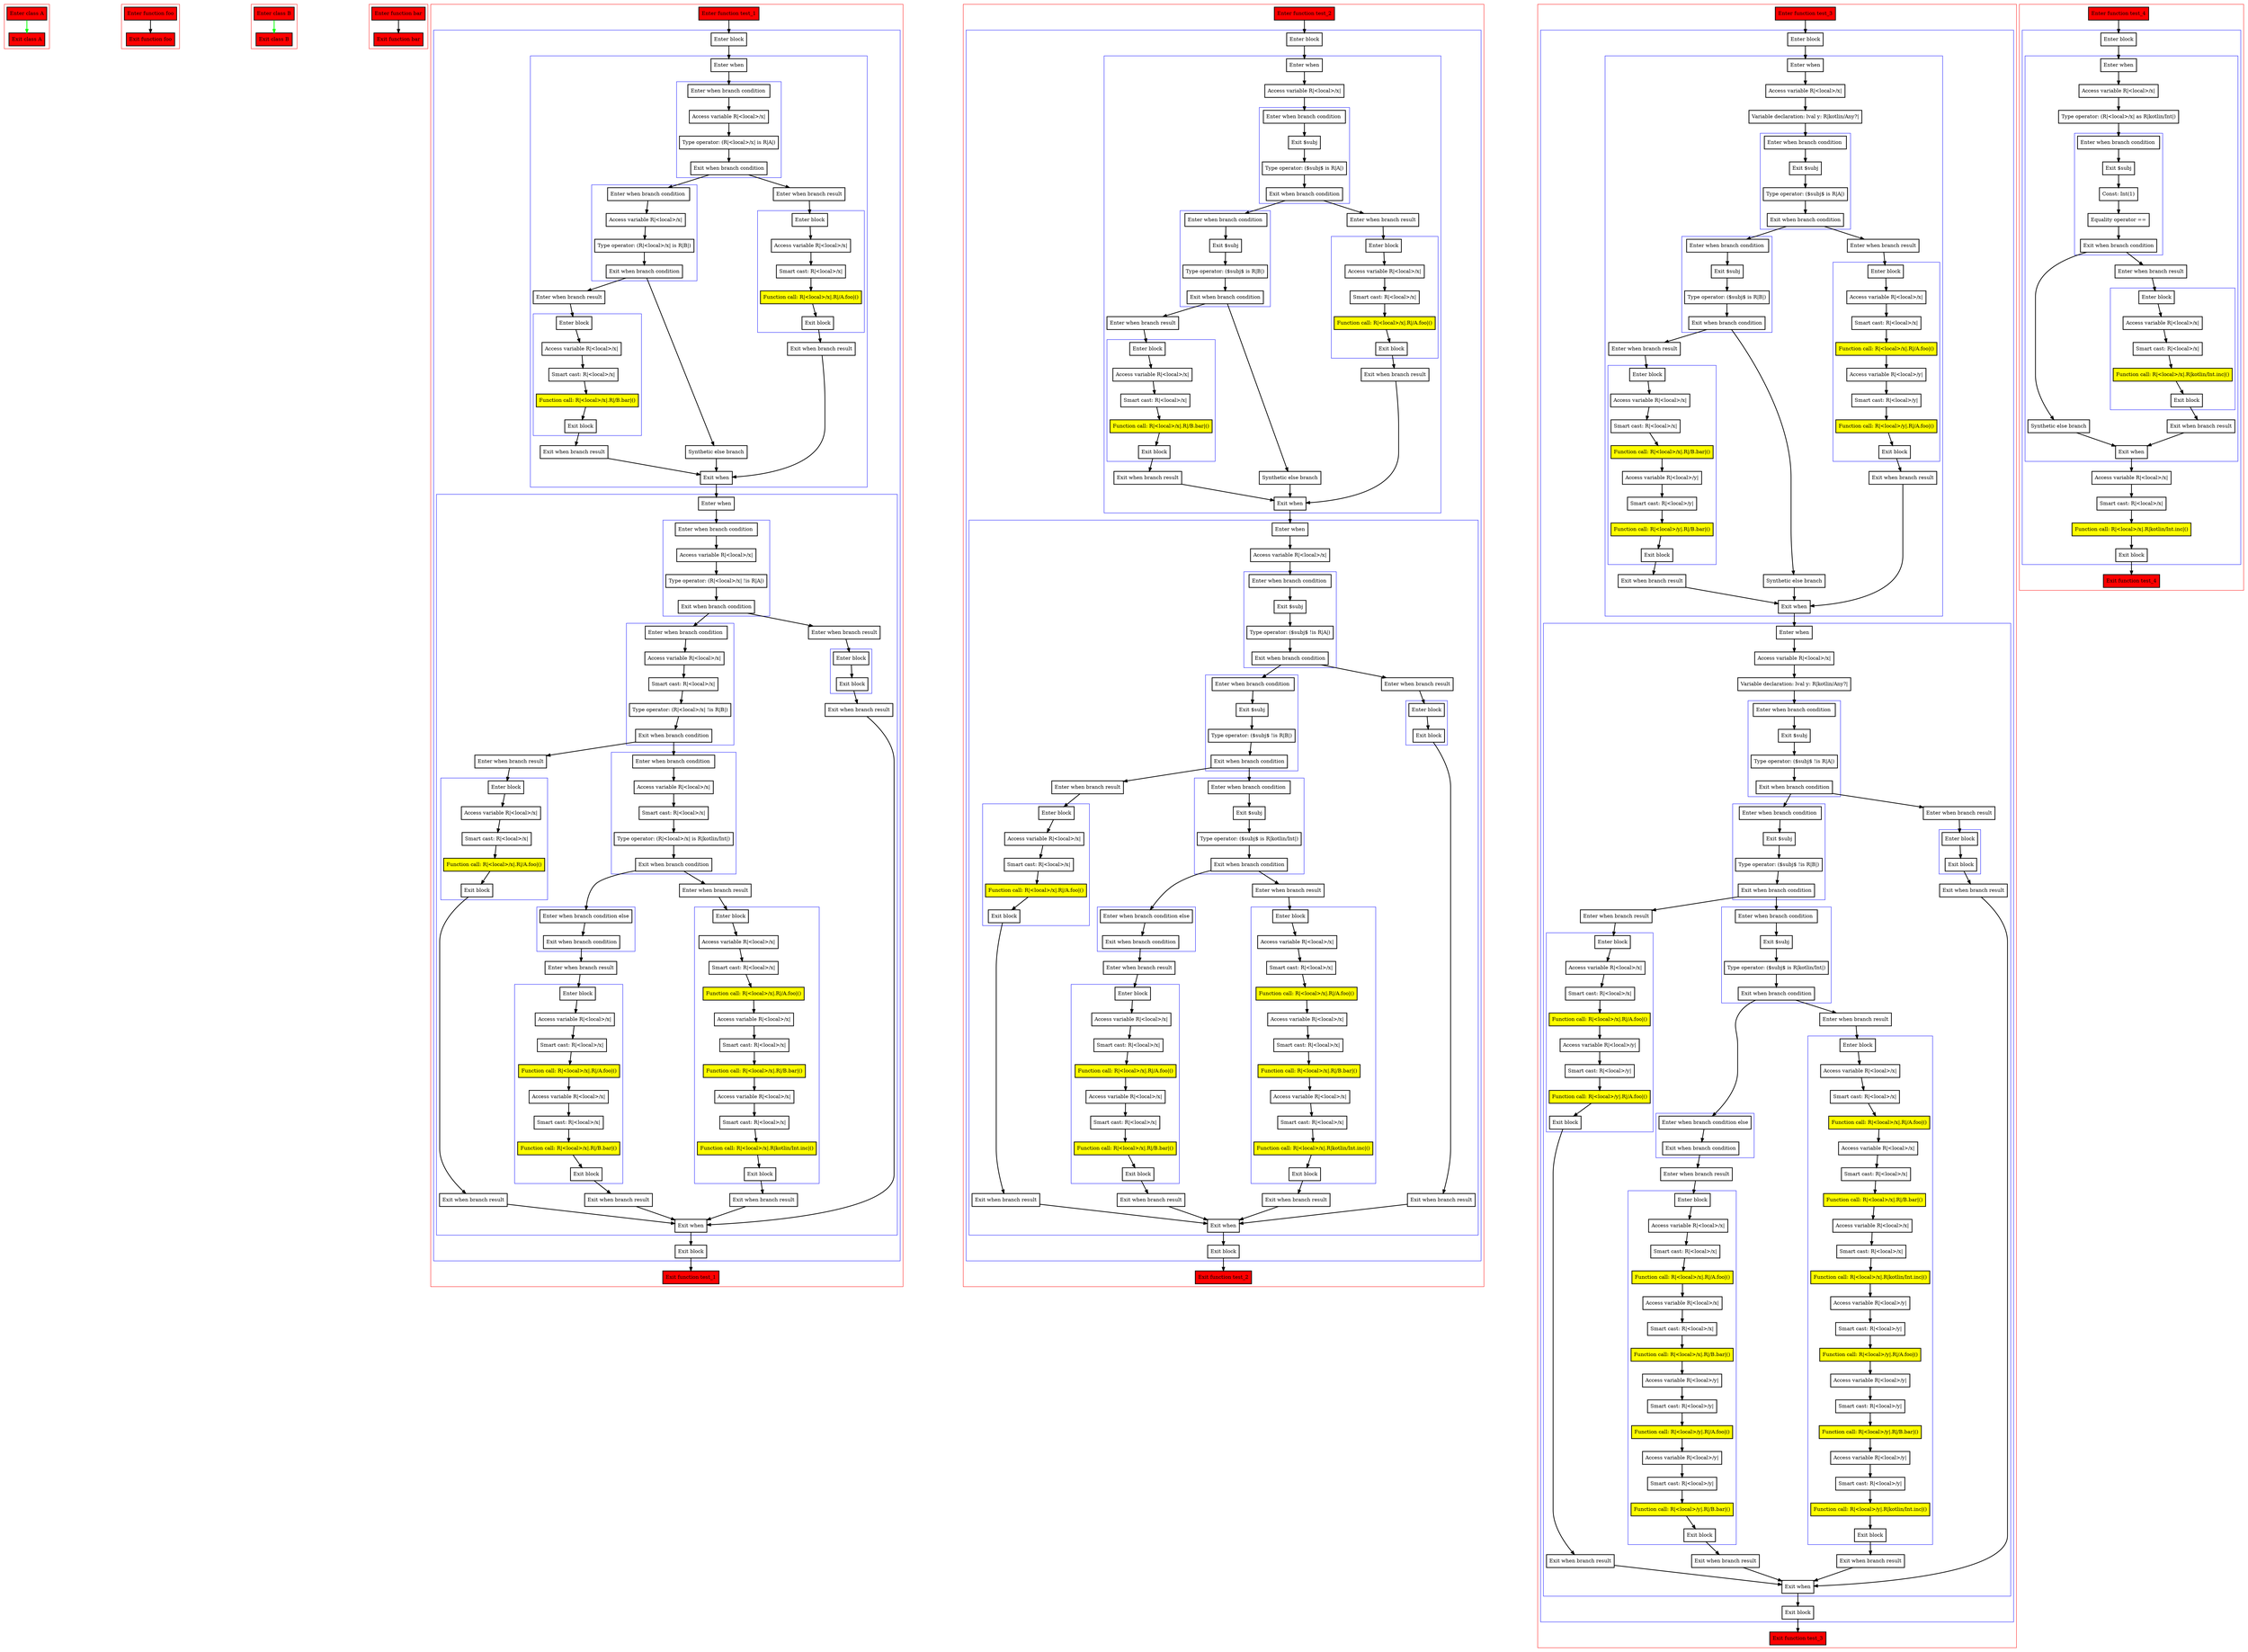 digraph when_kt {
    graph [nodesep=3]
    node [shape=box penwidth=2]
    edge [penwidth=2]

    subgraph cluster_0 {
        color=red
        0 [label="Enter class A" style="filled" fillcolor=red];
        1 [label="Exit class A" style="filled" fillcolor=red];
    }
    0 -> {1} [color=green];

    subgraph cluster_1 {
        color=red
        2 [label="Enter function foo" style="filled" fillcolor=red];
        3 [label="Exit function foo" style="filled" fillcolor=red];
    }
    2 -> {3};

    subgraph cluster_2 {
        color=red
        4 [label="Enter class B" style="filled" fillcolor=red];
        5 [label="Exit class B" style="filled" fillcolor=red];
    }
    4 -> {5} [color=green];

    subgraph cluster_3 {
        color=red
        6 [label="Enter function bar" style="filled" fillcolor=red];
        7 [label="Exit function bar" style="filled" fillcolor=red];
    }
    6 -> {7};

    subgraph cluster_4 {
        color=red
        8 [label="Enter function test_1" style="filled" fillcolor=red];
        subgraph cluster_5 {
            color=blue
            9 [label="Enter block"];
            subgraph cluster_6 {
                color=blue
                10 [label="Enter when"];
                subgraph cluster_7 {
                    color=blue
                    11 [label="Enter when branch condition "];
                    12 [label="Access variable R|<local>/x|"];
                    13 [label="Type operator: (R|<local>/x| is R|A|)"];
                    14 [label="Exit when branch condition"];
                }
                subgraph cluster_8 {
                    color=blue
                    15 [label="Enter when branch condition "];
                    16 [label="Access variable R|<local>/x|"];
                    17 [label="Type operator: (R|<local>/x| is R|B|)"];
                    18 [label="Exit when branch condition"];
                }
                19 [label="Synthetic else branch"];
                20 [label="Enter when branch result"];
                subgraph cluster_9 {
                    color=blue
                    21 [label="Enter block"];
                    22 [label="Access variable R|<local>/x|"];
                    23 [label="Smart cast: R|<local>/x|"];
                    24 [label="Function call: R|<local>/x|.R|/B.bar|()" style="filled" fillcolor=yellow];
                    25 [label="Exit block"];
                }
                26 [label="Exit when branch result"];
                27 [label="Enter when branch result"];
                subgraph cluster_10 {
                    color=blue
                    28 [label="Enter block"];
                    29 [label="Access variable R|<local>/x|"];
                    30 [label="Smart cast: R|<local>/x|"];
                    31 [label="Function call: R|<local>/x|.R|/A.foo|()" style="filled" fillcolor=yellow];
                    32 [label="Exit block"];
                }
                33 [label="Exit when branch result"];
                34 [label="Exit when"];
            }
            subgraph cluster_11 {
                color=blue
                35 [label="Enter when"];
                subgraph cluster_12 {
                    color=blue
                    36 [label="Enter when branch condition "];
                    37 [label="Access variable R|<local>/x|"];
                    38 [label="Type operator: (R|<local>/x| !is R|A|)"];
                    39 [label="Exit when branch condition"];
                }
                subgraph cluster_13 {
                    color=blue
                    40 [label="Enter when branch condition "];
                    41 [label="Access variable R|<local>/x|"];
                    42 [label="Smart cast: R|<local>/x|"];
                    43 [label="Type operator: (R|<local>/x| !is R|B|)"];
                    44 [label="Exit when branch condition"];
                }
                subgraph cluster_14 {
                    color=blue
                    45 [label="Enter when branch condition "];
                    46 [label="Access variable R|<local>/x|"];
                    47 [label="Smart cast: R|<local>/x|"];
                    48 [label="Type operator: (R|<local>/x| is R|kotlin/Int|)"];
                    49 [label="Exit when branch condition"];
                }
                subgraph cluster_15 {
                    color=blue
                    50 [label="Enter when branch condition else"];
                    51 [label="Exit when branch condition"];
                }
                52 [label="Enter when branch result"];
                subgraph cluster_16 {
                    color=blue
                    53 [label="Enter block"];
                    54 [label="Access variable R|<local>/x|"];
                    55 [label="Smart cast: R|<local>/x|"];
                    56 [label="Function call: R|<local>/x|.R|/A.foo|()" style="filled" fillcolor=yellow];
                    57 [label="Access variable R|<local>/x|"];
                    58 [label="Smart cast: R|<local>/x|"];
                    59 [label="Function call: R|<local>/x|.R|/B.bar|()" style="filled" fillcolor=yellow];
                    60 [label="Exit block"];
                }
                61 [label="Exit when branch result"];
                62 [label="Enter when branch result"];
                subgraph cluster_17 {
                    color=blue
                    63 [label="Enter block"];
                    64 [label="Access variable R|<local>/x|"];
                    65 [label="Smart cast: R|<local>/x|"];
                    66 [label="Function call: R|<local>/x|.R|/A.foo|()" style="filled" fillcolor=yellow];
                    67 [label="Access variable R|<local>/x|"];
                    68 [label="Smart cast: R|<local>/x|"];
                    69 [label="Function call: R|<local>/x|.R|/B.bar|()" style="filled" fillcolor=yellow];
                    70 [label="Access variable R|<local>/x|"];
                    71 [label="Smart cast: R|<local>/x|"];
                    72 [label="Function call: R|<local>/x|.R|kotlin/Int.inc|()" style="filled" fillcolor=yellow];
                    73 [label="Exit block"];
                }
                74 [label="Exit when branch result"];
                75 [label="Enter when branch result"];
                subgraph cluster_18 {
                    color=blue
                    76 [label="Enter block"];
                    77 [label="Access variable R|<local>/x|"];
                    78 [label="Smart cast: R|<local>/x|"];
                    79 [label="Function call: R|<local>/x|.R|/A.foo|()" style="filled" fillcolor=yellow];
                    80 [label="Exit block"];
                }
                81 [label="Exit when branch result"];
                82 [label="Enter when branch result"];
                subgraph cluster_19 {
                    color=blue
                    83 [label="Enter block"];
                    84 [label="Exit block"];
                }
                85 [label="Exit when branch result"];
                86 [label="Exit when"];
            }
            87 [label="Exit block"];
        }
        88 [label="Exit function test_1" style="filled" fillcolor=red];
    }
    8 -> {9};
    9 -> {10};
    10 -> {11};
    11 -> {12};
    12 -> {13};
    13 -> {14};
    14 -> {15 27};
    15 -> {16};
    16 -> {17};
    17 -> {18};
    18 -> {19 20};
    19 -> {34};
    20 -> {21};
    21 -> {22};
    22 -> {23};
    23 -> {24};
    24 -> {25};
    25 -> {26};
    26 -> {34};
    27 -> {28};
    28 -> {29};
    29 -> {30};
    30 -> {31};
    31 -> {32};
    32 -> {33};
    33 -> {34};
    34 -> {35};
    35 -> {36};
    36 -> {37};
    37 -> {38};
    38 -> {39};
    39 -> {40 82};
    40 -> {41};
    41 -> {42};
    42 -> {43};
    43 -> {44};
    44 -> {45 75};
    45 -> {46};
    46 -> {47};
    47 -> {48};
    48 -> {49};
    49 -> {50 62};
    50 -> {51};
    51 -> {52};
    52 -> {53};
    53 -> {54};
    54 -> {55};
    55 -> {56};
    56 -> {57};
    57 -> {58};
    58 -> {59};
    59 -> {60};
    60 -> {61};
    61 -> {86};
    62 -> {63};
    63 -> {64};
    64 -> {65};
    65 -> {66};
    66 -> {67};
    67 -> {68};
    68 -> {69};
    69 -> {70};
    70 -> {71};
    71 -> {72};
    72 -> {73};
    73 -> {74};
    74 -> {86};
    75 -> {76};
    76 -> {77};
    77 -> {78};
    78 -> {79};
    79 -> {80};
    80 -> {81};
    81 -> {86};
    82 -> {83};
    83 -> {84};
    84 -> {85};
    85 -> {86};
    86 -> {87};
    87 -> {88};

    subgraph cluster_20 {
        color=red
        89 [label="Enter function test_2" style="filled" fillcolor=red];
        subgraph cluster_21 {
            color=blue
            90 [label="Enter block"];
            subgraph cluster_22 {
                color=blue
                91 [label="Enter when"];
                92 [label="Access variable R|<local>/x|"];
                subgraph cluster_23 {
                    color=blue
                    93 [label="Enter when branch condition "];
                    94 [label="Exit $subj"];
                    95 [label="Type operator: ($subj$ is R|A|)"];
                    96 [label="Exit when branch condition"];
                }
                subgraph cluster_24 {
                    color=blue
                    97 [label="Enter when branch condition "];
                    98 [label="Exit $subj"];
                    99 [label="Type operator: ($subj$ is R|B|)"];
                    100 [label="Exit when branch condition"];
                }
                101 [label="Synthetic else branch"];
                102 [label="Enter when branch result"];
                subgraph cluster_25 {
                    color=blue
                    103 [label="Enter block"];
                    104 [label="Access variable R|<local>/x|"];
                    105 [label="Smart cast: R|<local>/x|"];
                    106 [label="Function call: R|<local>/x|.R|/B.bar|()" style="filled" fillcolor=yellow];
                    107 [label="Exit block"];
                }
                108 [label="Exit when branch result"];
                109 [label="Enter when branch result"];
                subgraph cluster_26 {
                    color=blue
                    110 [label="Enter block"];
                    111 [label="Access variable R|<local>/x|"];
                    112 [label="Smart cast: R|<local>/x|"];
                    113 [label="Function call: R|<local>/x|.R|/A.foo|()" style="filled" fillcolor=yellow];
                    114 [label="Exit block"];
                }
                115 [label="Exit when branch result"];
                116 [label="Exit when"];
            }
            subgraph cluster_27 {
                color=blue
                117 [label="Enter when"];
                118 [label="Access variable R|<local>/x|"];
                subgraph cluster_28 {
                    color=blue
                    119 [label="Enter when branch condition "];
                    120 [label="Exit $subj"];
                    121 [label="Type operator: ($subj$ !is R|A|)"];
                    122 [label="Exit when branch condition"];
                }
                subgraph cluster_29 {
                    color=blue
                    123 [label="Enter when branch condition "];
                    124 [label="Exit $subj"];
                    125 [label="Type operator: ($subj$ !is R|B|)"];
                    126 [label="Exit when branch condition"];
                }
                subgraph cluster_30 {
                    color=blue
                    127 [label="Enter when branch condition "];
                    128 [label="Exit $subj"];
                    129 [label="Type operator: ($subj$ is R|kotlin/Int|)"];
                    130 [label="Exit when branch condition"];
                }
                subgraph cluster_31 {
                    color=blue
                    131 [label="Enter when branch condition else"];
                    132 [label="Exit when branch condition"];
                }
                133 [label="Enter when branch result"];
                subgraph cluster_32 {
                    color=blue
                    134 [label="Enter block"];
                    135 [label="Access variable R|<local>/x|"];
                    136 [label="Smart cast: R|<local>/x|"];
                    137 [label="Function call: R|<local>/x|.R|/A.foo|()" style="filled" fillcolor=yellow];
                    138 [label="Access variable R|<local>/x|"];
                    139 [label="Smart cast: R|<local>/x|"];
                    140 [label="Function call: R|<local>/x|.R|/B.bar|()" style="filled" fillcolor=yellow];
                    141 [label="Exit block"];
                }
                142 [label="Exit when branch result"];
                143 [label="Enter when branch result"];
                subgraph cluster_33 {
                    color=blue
                    144 [label="Enter block"];
                    145 [label="Access variable R|<local>/x|"];
                    146 [label="Smart cast: R|<local>/x|"];
                    147 [label="Function call: R|<local>/x|.R|/A.foo|()" style="filled" fillcolor=yellow];
                    148 [label="Access variable R|<local>/x|"];
                    149 [label="Smart cast: R|<local>/x|"];
                    150 [label="Function call: R|<local>/x|.R|/B.bar|()" style="filled" fillcolor=yellow];
                    151 [label="Access variable R|<local>/x|"];
                    152 [label="Smart cast: R|<local>/x|"];
                    153 [label="Function call: R|<local>/x|.R|kotlin/Int.inc|()" style="filled" fillcolor=yellow];
                    154 [label="Exit block"];
                }
                155 [label="Exit when branch result"];
                156 [label="Enter when branch result"];
                subgraph cluster_34 {
                    color=blue
                    157 [label="Enter block"];
                    158 [label="Access variable R|<local>/x|"];
                    159 [label="Smart cast: R|<local>/x|"];
                    160 [label="Function call: R|<local>/x|.R|/A.foo|()" style="filled" fillcolor=yellow];
                    161 [label="Exit block"];
                }
                162 [label="Exit when branch result"];
                163 [label="Enter when branch result"];
                subgraph cluster_35 {
                    color=blue
                    164 [label="Enter block"];
                    165 [label="Exit block"];
                }
                166 [label="Exit when branch result"];
                167 [label="Exit when"];
            }
            168 [label="Exit block"];
        }
        169 [label="Exit function test_2" style="filled" fillcolor=red];
    }
    89 -> {90};
    90 -> {91};
    91 -> {92};
    92 -> {93};
    93 -> {94};
    94 -> {95};
    95 -> {96};
    96 -> {97 109};
    97 -> {98};
    98 -> {99};
    99 -> {100};
    100 -> {101 102};
    101 -> {116};
    102 -> {103};
    103 -> {104};
    104 -> {105};
    105 -> {106};
    106 -> {107};
    107 -> {108};
    108 -> {116};
    109 -> {110};
    110 -> {111};
    111 -> {112};
    112 -> {113};
    113 -> {114};
    114 -> {115};
    115 -> {116};
    116 -> {117};
    117 -> {118};
    118 -> {119};
    119 -> {120};
    120 -> {121};
    121 -> {122};
    122 -> {123 163};
    123 -> {124};
    124 -> {125};
    125 -> {126};
    126 -> {127 156};
    127 -> {128};
    128 -> {129};
    129 -> {130};
    130 -> {131 143};
    131 -> {132};
    132 -> {133};
    133 -> {134};
    134 -> {135};
    135 -> {136};
    136 -> {137};
    137 -> {138};
    138 -> {139};
    139 -> {140};
    140 -> {141};
    141 -> {142};
    142 -> {167};
    143 -> {144};
    144 -> {145};
    145 -> {146};
    146 -> {147};
    147 -> {148};
    148 -> {149};
    149 -> {150};
    150 -> {151};
    151 -> {152};
    152 -> {153};
    153 -> {154};
    154 -> {155};
    155 -> {167};
    156 -> {157};
    157 -> {158};
    158 -> {159};
    159 -> {160};
    160 -> {161};
    161 -> {162};
    162 -> {167};
    163 -> {164};
    164 -> {165};
    165 -> {166};
    166 -> {167};
    167 -> {168};
    168 -> {169};

    subgraph cluster_36 {
        color=red
        170 [label="Enter function test_3" style="filled" fillcolor=red];
        subgraph cluster_37 {
            color=blue
            171 [label="Enter block"];
            subgraph cluster_38 {
                color=blue
                172 [label="Enter when"];
                173 [label="Access variable R|<local>/x|"];
                174 [label="Variable declaration: lval y: R|kotlin/Any?|"];
                subgraph cluster_39 {
                    color=blue
                    175 [label="Enter when branch condition "];
                    176 [label="Exit $subj"];
                    177 [label="Type operator: ($subj$ is R|A|)"];
                    178 [label="Exit when branch condition"];
                }
                subgraph cluster_40 {
                    color=blue
                    179 [label="Enter when branch condition "];
                    180 [label="Exit $subj"];
                    181 [label="Type operator: ($subj$ is R|B|)"];
                    182 [label="Exit when branch condition"];
                }
                183 [label="Synthetic else branch"];
                184 [label="Enter when branch result"];
                subgraph cluster_41 {
                    color=blue
                    185 [label="Enter block"];
                    186 [label="Access variable R|<local>/x|"];
                    187 [label="Smart cast: R|<local>/x|"];
                    188 [label="Function call: R|<local>/x|.R|/B.bar|()" style="filled" fillcolor=yellow];
                    189 [label="Access variable R|<local>/y|"];
                    190 [label="Smart cast: R|<local>/y|"];
                    191 [label="Function call: R|<local>/y|.R|/B.bar|()" style="filled" fillcolor=yellow];
                    192 [label="Exit block"];
                }
                193 [label="Exit when branch result"];
                194 [label="Enter when branch result"];
                subgraph cluster_42 {
                    color=blue
                    195 [label="Enter block"];
                    196 [label="Access variable R|<local>/x|"];
                    197 [label="Smart cast: R|<local>/x|"];
                    198 [label="Function call: R|<local>/x|.R|/A.foo|()" style="filled" fillcolor=yellow];
                    199 [label="Access variable R|<local>/y|"];
                    200 [label="Smart cast: R|<local>/y|"];
                    201 [label="Function call: R|<local>/y|.R|/A.foo|()" style="filled" fillcolor=yellow];
                    202 [label="Exit block"];
                }
                203 [label="Exit when branch result"];
                204 [label="Exit when"];
            }
            subgraph cluster_43 {
                color=blue
                205 [label="Enter when"];
                206 [label="Access variable R|<local>/x|"];
                207 [label="Variable declaration: lval y: R|kotlin/Any?|"];
                subgraph cluster_44 {
                    color=blue
                    208 [label="Enter when branch condition "];
                    209 [label="Exit $subj"];
                    210 [label="Type operator: ($subj$ !is R|A|)"];
                    211 [label="Exit when branch condition"];
                }
                subgraph cluster_45 {
                    color=blue
                    212 [label="Enter when branch condition "];
                    213 [label="Exit $subj"];
                    214 [label="Type operator: ($subj$ !is R|B|)"];
                    215 [label="Exit when branch condition"];
                }
                subgraph cluster_46 {
                    color=blue
                    216 [label="Enter when branch condition "];
                    217 [label="Exit $subj"];
                    218 [label="Type operator: ($subj$ is R|kotlin/Int|)"];
                    219 [label="Exit when branch condition"];
                }
                subgraph cluster_47 {
                    color=blue
                    220 [label="Enter when branch condition else"];
                    221 [label="Exit when branch condition"];
                }
                222 [label="Enter when branch result"];
                subgraph cluster_48 {
                    color=blue
                    223 [label="Enter block"];
                    224 [label="Access variable R|<local>/x|"];
                    225 [label="Smart cast: R|<local>/x|"];
                    226 [label="Function call: R|<local>/x|.R|/A.foo|()" style="filled" fillcolor=yellow];
                    227 [label="Access variable R|<local>/x|"];
                    228 [label="Smart cast: R|<local>/x|"];
                    229 [label="Function call: R|<local>/x|.R|/B.bar|()" style="filled" fillcolor=yellow];
                    230 [label="Access variable R|<local>/y|"];
                    231 [label="Smart cast: R|<local>/y|"];
                    232 [label="Function call: R|<local>/y|.R|/A.foo|()" style="filled" fillcolor=yellow];
                    233 [label="Access variable R|<local>/y|"];
                    234 [label="Smart cast: R|<local>/y|"];
                    235 [label="Function call: R|<local>/y|.R|/B.bar|()" style="filled" fillcolor=yellow];
                    236 [label="Exit block"];
                }
                237 [label="Exit when branch result"];
                238 [label="Enter when branch result"];
                subgraph cluster_49 {
                    color=blue
                    239 [label="Enter block"];
                    240 [label="Access variable R|<local>/x|"];
                    241 [label="Smart cast: R|<local>/x|"];
                    242 [label="Function call: R|<local>/x|.R|/A.foo|()" style="filled" fillcolor=yellow];
                    243 [label="Access variable R|<local>/x|"];
                    244 [label="Smart cast: R|<local>/x|"];
                    245 [label="Function call: R|<local>/x|.R|/B.bar|()" style="filled" fillcolor=yellow];
                    246 [label="Access variable R|<local>/x|"];
                    247 [label="Smart cast: R|<local>/x|"];
                    248 [label="Function call: R|<local>/x|.R|kotlin/Int.inc|()" style="filled" fillcolor=yellow];
                    249 [label="Access variable R|<local>/y|"];
                    250 [label="Smart cast: R|<local>/y|"];
                    251 [label="Function call: R|<local>/y|.R|/A.foo|()" style="filled" fillcolor=yellow];
                    252 [label="Access variable R|<local>/y|"];
                    253 [label="Smart cast: R|<local>/y|"];
                    254 [label="Function call: R|<local>/y|.R|/B.bar|()" style="filled" fillcolor=yellow];
                    255 [label="Access variable R|<local>/y|"];
                    256 [label="Smart cast: R|<local>/y|"];
                    257 [label="Function call: R|<local>/y|.R|kotlin/Int.inc|()" style="filled" fillcolor=yellow];
                    258 [label="Exit block"];
                }
                259 [label="Exit when branch result"];
                260 [label="Enter when branch result"];
                subgraph cluster_50 {
                    color=blue
                    261 [label="Enter block"];
                    262 [label="Access variable R|<local>/x|"];
                    263 [label="Smart cast: R|<local>/x|"];
                    264 [label="Function call: R|<local>/x|.R|/A.foo|()" style="filled" fillcolor=yellow];
                    265 [label="Access variable R|<local>/y|"];
                    266 [label="Smart cast: R|<local>/y|"];
                    267 [label="Function call: R|<local>/y|.R|/A.foo|()" style="filled" fillcolor=yellow];
                    268 [label="Exit block"];
                }
                269 [label="Exit when branch result"];
                270 [label="Enter when branch result"];
                subgraph cluster_51 {
                    color=blue
                    271 [label="Enter block"];
                    272 [label="Exit block"];
                }
                273 [label="Exit when branch result"];
                274 [label="Exit when"];
            }
            275 [label="Exit block"];
        }
        276 [label="Exit function test_3" style="filled" fillcolor=red];
    }
    170 -> {171};
    171 -> {172};
    172 -> {173};
    173 -> {174};
    174 -> {175};
    175 -> {176};
    176 -> {177};
    177 -> {178};
    178 -> {179 194};
    179 -> {180};
    180 -> {181};
    181 -> {182};
    182 -> {183 184};
    183 -> {204};
    184 -> {185};
    185 -> {186};
    186 -> {187};
    187 -> {188};
    188 -> {189};
    189 -> {190};
    190 -> {191};
    191 -> {192};
    192 -> {193};
    193 -> {204};
    194 -> {195};
    195 -> {196};
    196 -> {197};
    197 -> {198};
    198 -> {199};
    199 -> {200};
    200 -> {201};
    201 -> {202};
    202 -> {203};
    203 -> {204};
    204 -> {205};
    205 -> {206};
    206 -> {207};
    207 -> {208};
    208 -> {209};
    209 -> {210};
    210 -> {211};
    211 -> {212 270};
    212 -> {213};
    213 -> {214};
    214 -> {215};
    215 -> {216 260};
    216 -> {217};
    217 -> {218};
    218 -> {219};
    219 -> {220 238};
    220 -> {221};
    221 -> {222};
    222 -> {223};
    223 -> {224};
    224 -> {225};
    225 -> {226};
    226 -> {227};
    227 -> {228};
    228 -> {229};
    229 -> {230};
    230 -> {231};
    231 -> {232};
    232 -> {233};
    233 -> {234};
    234 -> {235};
    235 -> {236};
    236 -> {237};
    237 -> {274};
    238 -> {239};
    239 -> {240};
    240 -> {241};
    241 -> {242};
    242 -> {243};
    243 -> {244};
    244 -> {245};
    245 -> {246};
    246 -> {247};
    247 -> {248};
    248 -> {249};
    249 -> {250};
    250 -> {251};
    251 -> {252};
    252 -> {253};
    253 -> {254};
    254 -> {255};
    255 -> {256};
    256 -> {257};
    257 -> {258};
    258 -> {259};
    259 -> {274};
    260 -> {261};
    261 -> {262};
    262 -> {263};
    263 -> {264};
    264 -> {265};
    265 -> {266};
    266 -> {267};
    267 -> {268};
    268 -> {269};
    269 -> {274};
    270 -> {271};
    271 -> {272};
    272 -> {273};
    273 -> {274};
    274 -> {275};
    275 -> {276};

    subgraph cluster_52 {
        color=red
        277 [label="Enter function test_4" style="filled" fillcolor=red];
        subgraph cluster_53 {
            color=blue
            278 [label="Enter block"];
            subgraph cluster_54 {
                color=blue
                279 [label="Enter when"];
                280 [label="Access variable R|<local>/x|"];
                281 [label="Type operator: (R|<local>/x| as R|kotlin/Int|)"];
                subgraph cluster_55 {
                    color=blue
                    282 [label="Enter when branch condition "];
                    283 [label="Exit $subj"];
                    284 [label="Const: Int(1)"];
                    285 [label="Equality operator =="];
                    286 [label="Exit when branch condition"];
                }
                287 [label="Synthetic else branch"];
                288 [label="Enter when branch result"];
                subgraph cluster_56 {
                    color=blue
                    289 [label="Enter block"];
                    290 [label="Access variable R|<local>/x|"];
                    291 [label="Smart cast: R|<local>/x|"];
                    292 [label="Function call: R|<local>/x|.R|kotlin/Int.inc|()" style="filled" fillcolor=yellow];
                    293 [label="Exit block"];
                }
                294 [label="Exit when branch result"];
                295 [label="Exit when"];
            }
            296 [label="Access variable R|<local>/x|"];
            297 [label="Smart cast: R|<local>/x|"];
            298 [label="Function call: R|<local>/x|.R|kotlin/Int.inc|()" style="filled" fillcolor=yellow];
            299 [label="Exit block"];
        }
        300 [label="Exit function test_4" style="filled" fillcolor=red];
    }
    277 -> {278};
    278 -> {279};
    279 -> {280};
    280 -> {281};
    281 -> {282};
    282 -> {283};
    283 -> {284};
    284 -> {285};
    285 -> {286};
    286 -> {287 288};
    287 -> {295};
    288 -> {289};
    289 -> {290};
    290 -> {291};
    291 -> {292};
    292 -> {293};
    293 -> {294};
    294 -> {295};
    295 -> {296};
    296 -> {297};
    297 -> {298};
    298 -> {299};
    299 -> {300};

}
